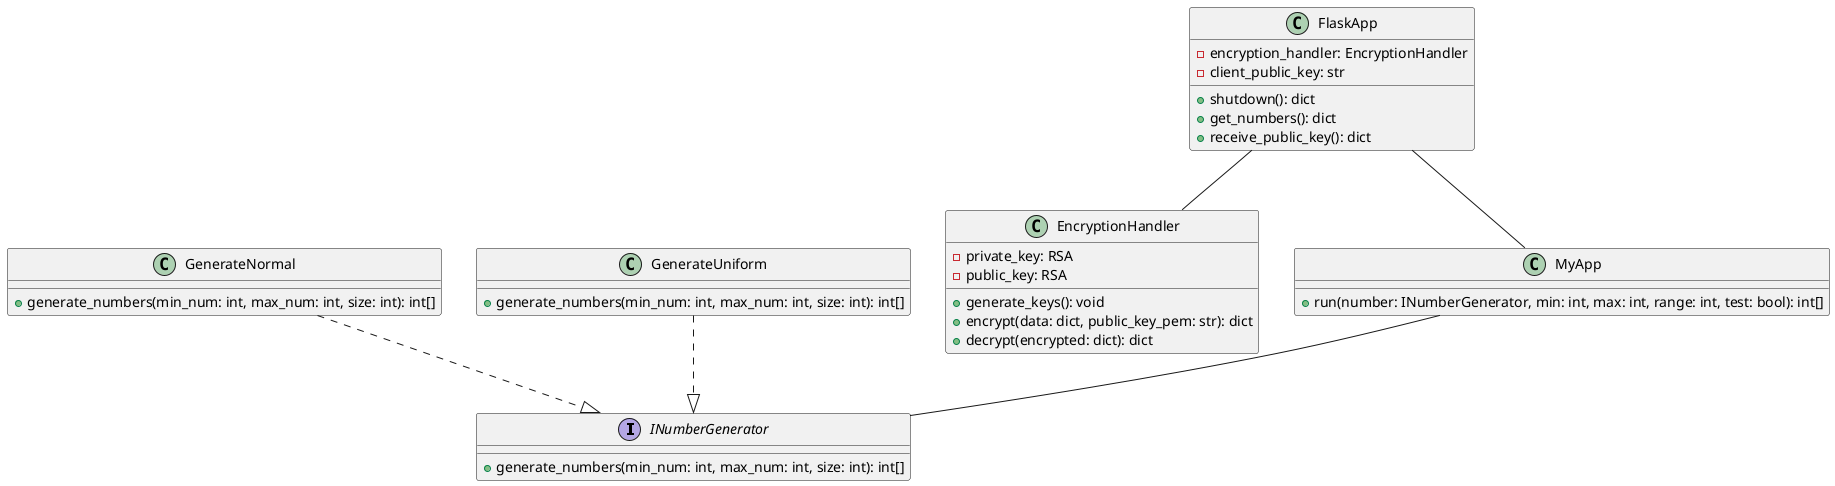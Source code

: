 @startuml

interface INumberGenerator {
    +generate_numbers(min_num: int, max_num: int, size: int): int[]
}

class GenerateNormal {
    +generate_numbers(min_num: int, max_num: int, size: int): int[]
}

class GenerateUniform {
    +generate_numbers(min_num: int, max_num: int, size: int): int[]
}

GenerateNormal ..|> INumberGenerator
GenerateUniform ..|> INumberGenerator

class EncryptionHandler {
    -private_key: RSA
    -public_key: RSA
    +generate_keys(): void
    +encrypt(data: dict, public_key_pem: str): dict
    +decrypt(encrypted: dict): dict
}

class MyApp {
    +run(number: INumberGenerator, min: int, max: int, range: int, test: bool): int[]
}

class FlaskApp {
    -encryption_handler: EncryptionHandler
    -client_public_key: str
    +shutdown(): dict
    +get_numbers(): dict
    +receive_public_key(): dict
}

FlaskApp -- EncryptionHandler
FlaskApp -- MyApp
MyApp -- INumberGenerator

@enduml
